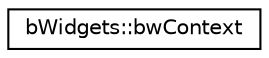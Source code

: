 digraph "Graphical Class Hierarchy"
{
 // LATEX_PDF_SIZE
  edge [fontname="Helvetica",fontsize="10",labelfontname="Helvetica",labelfontsize="10"];
  node [fontname="Helvetica",fontsize="10",shape=record];
  rankdir="LR";
  Node0 [label="bWidgets::bwContext",height=0.2,width=0.4,color="black", fillcolor="white", style="filled",URL="$structbWidgets_1_1bwContext.html",tooltip="Important state information for the screen-graph."];
}
